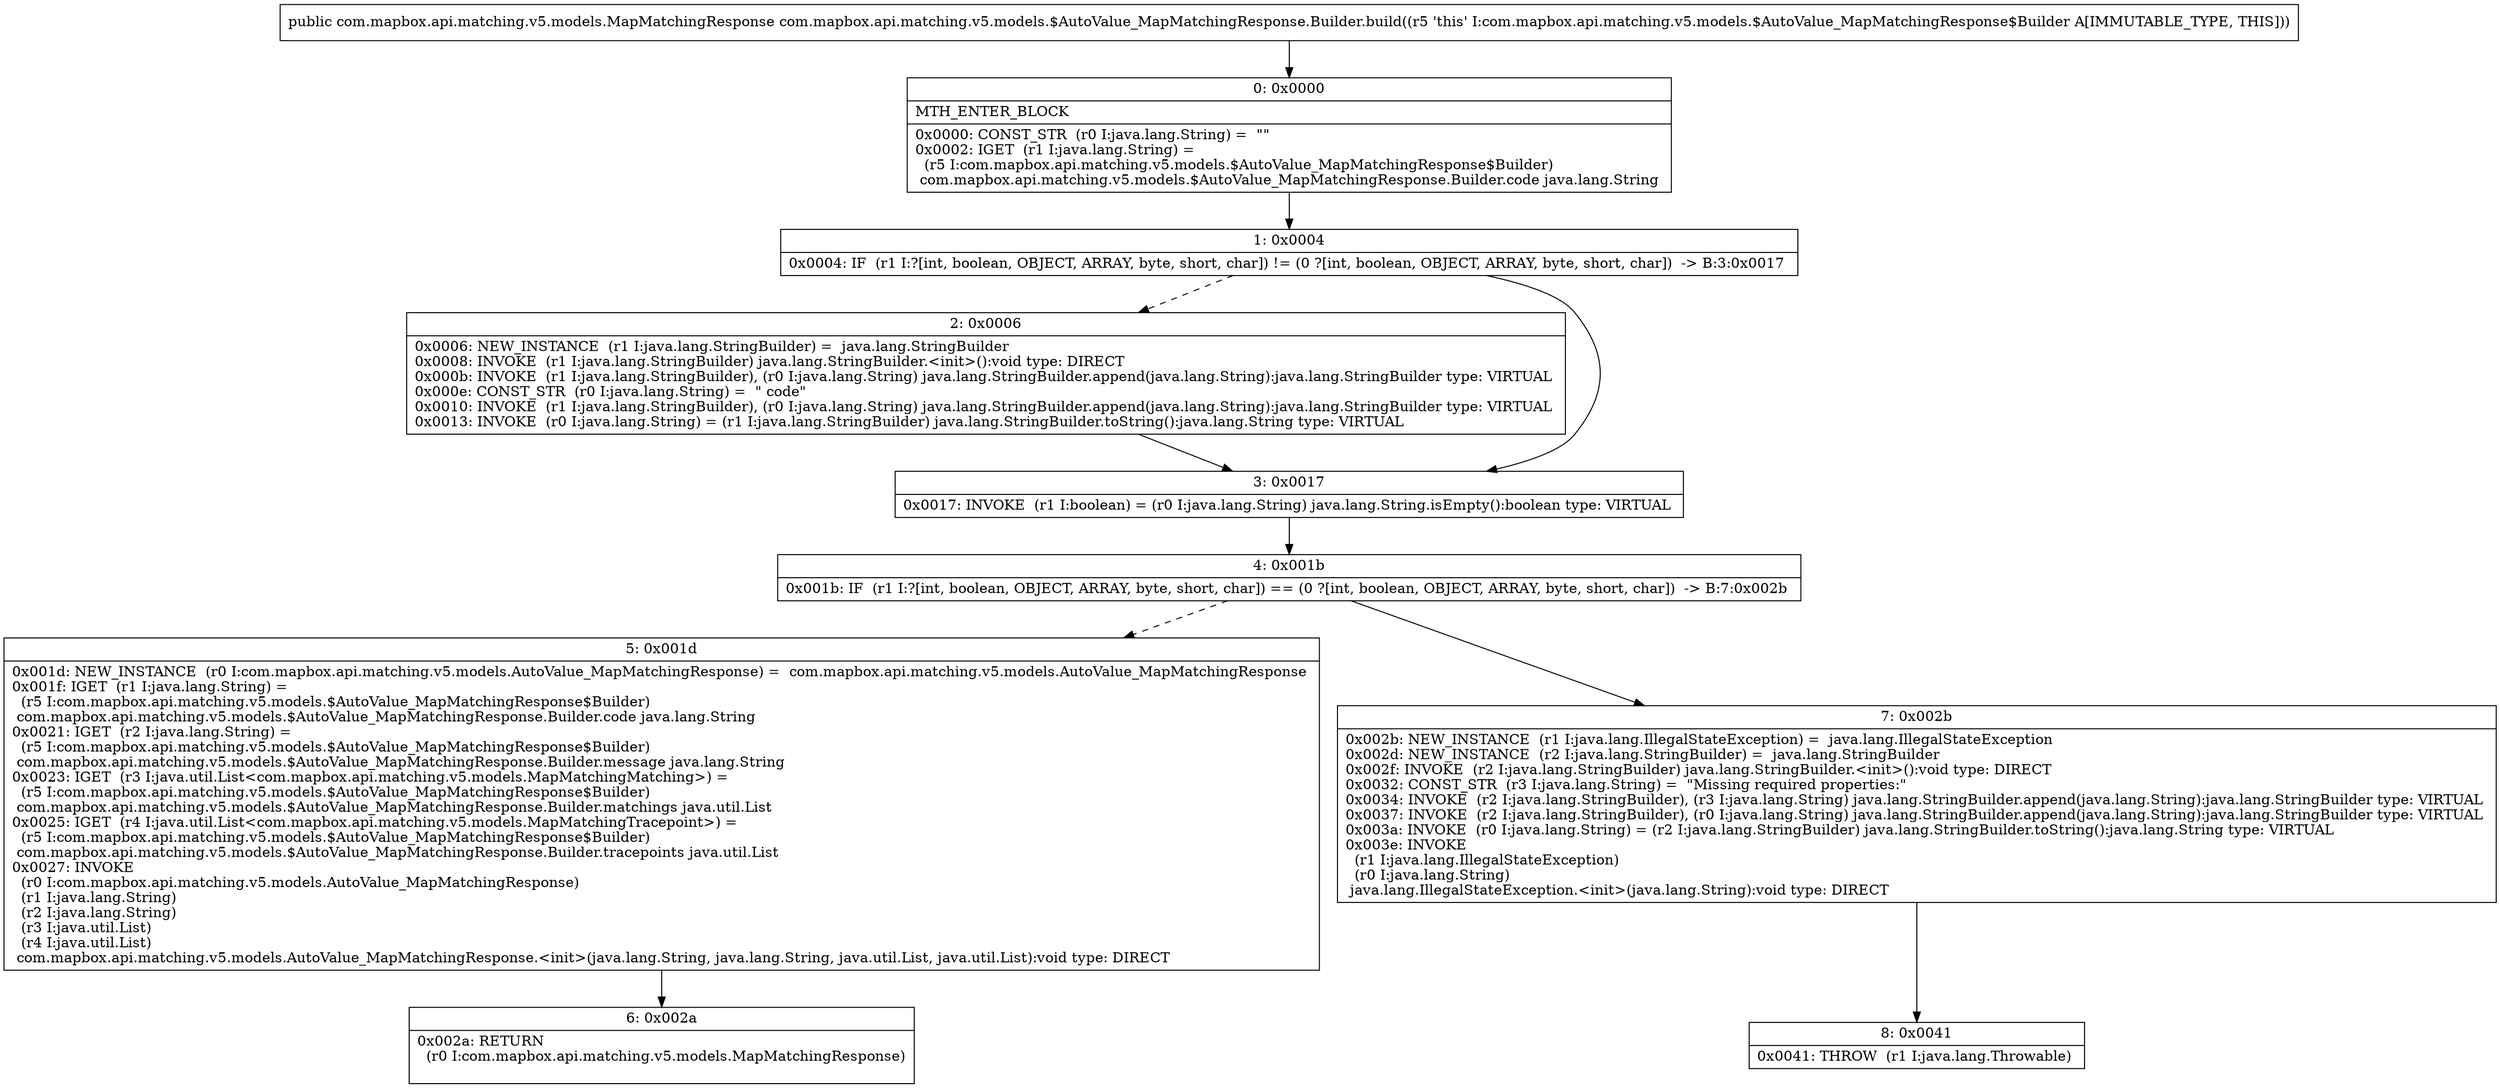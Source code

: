 digraph "CFG forcom.mapbox.api.matching.v5.models.$AutoValue_MapMatchingResponse.Builder.build()Lcom\/mapbox\/api\/matching\/v5\/models\/MapMatchingResponse;" {
Node_0 [shape=record,label="{0\:\ 0x0000|MTH_ENTER_BLOCK\l|0x0000: CONST_STR  (r0 I:java.lang.String) =  \"\" \l0x0002: IGET  (r1 I:java.lang.String) = \l  (r5 I:com.mapbox.api.matching.v5.models.$AutoValue_MapMatchingResponse$Builder)\l com.mapbox.api.matching.v5.models.$AutoValue_MapMatchingResponse.Builder.code java.lang.String \l}"];
Node_1 [shape=record,label="{1\:\ 0x0004|0x0004: IF  (r1 I:?[int, boolean, OBJECT, ARRAY, byte, short, char]) != (0 ?[int, boolean, OBJECT, ARRAY, byte, short, char])  \-\> B:3:0x0017 \l}"];
Node_2 [shape=record,label="{2\:\ 0x0006|0x0006: NEW_INSTANCE  (r1 I:java.lang.StringBuilder) =  java.lang.StringBuilder \l0x0008: INVOKE  (r1 I:java.lang.StringBuilder) java.lang.StringBuilder.\<init\>():void type: DIRECT \l0x000b: INVOKE  (r1 I:java.lang.StringBuilder), (r0 I:java.lang.String) java.lang.StringBuilder.append(java.lang.String):java.lang.StringBuilder type: VIRTUAL \l0x000e: CONST_STR  (r0 I:java.lang.String) =  \" code\" \l0x0010: INVOKE  (r1 I:java.lang.StringBuilder), (r0 I:java.lang.String) java.lang.StringBuilder.append(java.lang.String):java.lang.StringBuilder type: VIRTUAL \l0x0013: INVOKE  (r0 I:java.lang.String) = (r1 I:java.lang.StringBuilder) java.lang.StringBuilder.toString():java.lang.String type: VIRTUAL \l}"];
Node_3 [shape=record,label="{3\:\ 0x0017|0x0017: INVOKE  (r1 I:boolean) = (r0 I:java.lang.String) java.lang.String.isEmpty():boolean type: VIRTUAL \l}"];
Node_4 [shape=record,label="{4\:\ 0x001b|0x001b: IF  (r1 I:?[int, boolean, OBJECT, ARRAY, byte, short, char]) == (0 ?[int, boolean, OBJECT, ARRAY, byte, short, char])  \-\> B:7:0x002b \l}"];
Node_5 [shape=record,label="{5\:\ 0x001d|0x001d: NEW_INSTANCE  (r0 I:com.mapbox.api.matching.v5.models.AutoValue_MapMatchingResponse) =  com.mapbox.api.matching.v5.models.AutoValue_MapMatchingResponse \l0x001f: IGET  (r1 I:java.lang.String) = \l  (r5 I:com.mapbox.api.matching.v5.models.$AutoValue_MapMatchingResponse$Builder)\l com.mapbox.api.matching.v5.models.$AutoValue_MapMatchingResponse.Builder.code java.lang.String \l0x0021: IGET  (r2 I:java.lang.String) = \l  (r5 I:com.mapbox.api.matching.v5.models.$AutoValue_MapMatchingResponse$Builder)\l com.mapbox.api.matching.v5.models.$AutoValue_MapMatchingResponse.Builder.message java.lang.String \l0x0023: IGET  (r3 I:java.util.List\<com.mapbox.api.matching.v5.models.MapMatchingMatching\>) = \l  (r5 I:com.mapbox.api.matching.v5.models.$AutoValue_MapMatchingResponse$Builder)\l com.mapbox.api.matching.v5.models.$AutoValue_MapMatchingResponse.Builder.matchings java.util.List \l0x0025: IGET  (r4 I:java.util.List\<com.mapbox.api.matching.v5.models.MapMatchingTracepoint\>) = \l  (r5 I:com.mapbox.api.matching.v5.models.$AutoValue_MapMatchingResponse$Builder)\l com.mapbox.api.matching.v5.models.$AutoValue_MapMatchingResponse.Builder.tracepoints java.util.List \l0x0027: INVOKE  \l  (r0 I:com.mapbox.api.matching.v5.models.AutoValue_MapMatchingResponse)\l  (r1 I:java.lang.String)\l  (r2 I:java.lang.String)\l  (r3 I:java.util.List)\l  (r4 I:java.util.List)\l com.mapbox.api.matching.v5.models.AutoValue_MapMatchingResponse.\<init\>(java.lang.String, java.lang.String, java.util.List, java.util.List):void type: DIRECT \l}"];
Node_6 [shape=record,label="{6\:\ 0x002a|0x002a: RETURN  \l  (r0 I:com.mapbox.api.matching.v5.models.MapMatchingResponse)\l \l}"];
Node_7 [shape=record,label="{7\:\ 0x002b|0x002b: NEW_INSTANCE  (r1 I:java.lang.IllegalStateException) =  java.lang.IllegalStateException \l0x002d: NEW_INSTANCE  (r2 I:java.lang.StringBuilder) =  java.lang.StringBuilder \l0x002f: INVOKE  (r2 I:java.lang.StringBuilder) java.lang.StringBuilder.\<init\>():void type: DIRECT \l0x0032: CONST_STR  (r3 I:java.lang.String) =  \"Missing required properties:\" \l0x0034: INVOKE  (r2 I:java.lang.StringBuilder), (r3 I:java.lang.String) java.lang.StringBuilder.append(java.lang.String):java.lang.StringBuilder type: VIRTUAL \l0x0037: INVOKE  (r2 I:java.lang.StringBuilder), (r0 I:java.lang.String) java.lang.StringBuilder.append(java.lang.String):java.lang.StringBuilder type: VIRTUAL \l0x003a: INVOKE  (r0 I:java.lang.String) = (r2 I:java.lang.StringBuilder) java.lang.StringBuilder.toString():java.lang.String type: VIRTUAL \l0x003e: INVOKE  \l  (r1 I:java.lang.IllegalStateException)\l  (r0 I:java.lang.String)\l java.lang.IllegalStateException.\<init\>(java.lang.String):void type: DIRECT \l}"];
Node_8 [shape=record,label="{8\:\ 0x0041|0x0041: THROW  (r1 I:java.lang.Throwable) \l}"];
MethodNode[shape=record,label="{public com.mapbox.api.matching.v5.models.MapMatchingResponse com.mapbox.api.matching.v5.models.$AutoValue_MapMatchingResponse.Builder.build((r5 'this' I:com.mapbox.api.matching.v5.models.$AutoValue_MapMatchingResponse$Builder A[IMMUTABLE_TYPE, THIS])) }"];
MethodNode -> Node_0;
Node_0 -> Node_1;
Node_1 -> Node_2[style=dashed];
Node_1 -> Node_3;
Node_2 -> Node_3;
Node_3 -> Node_4;
Node_4 -> Node_5[style=dashed];
Node_4 -> Node_7;
Node_5 -> Node_6;
Node_7 -> Node_8;
}

